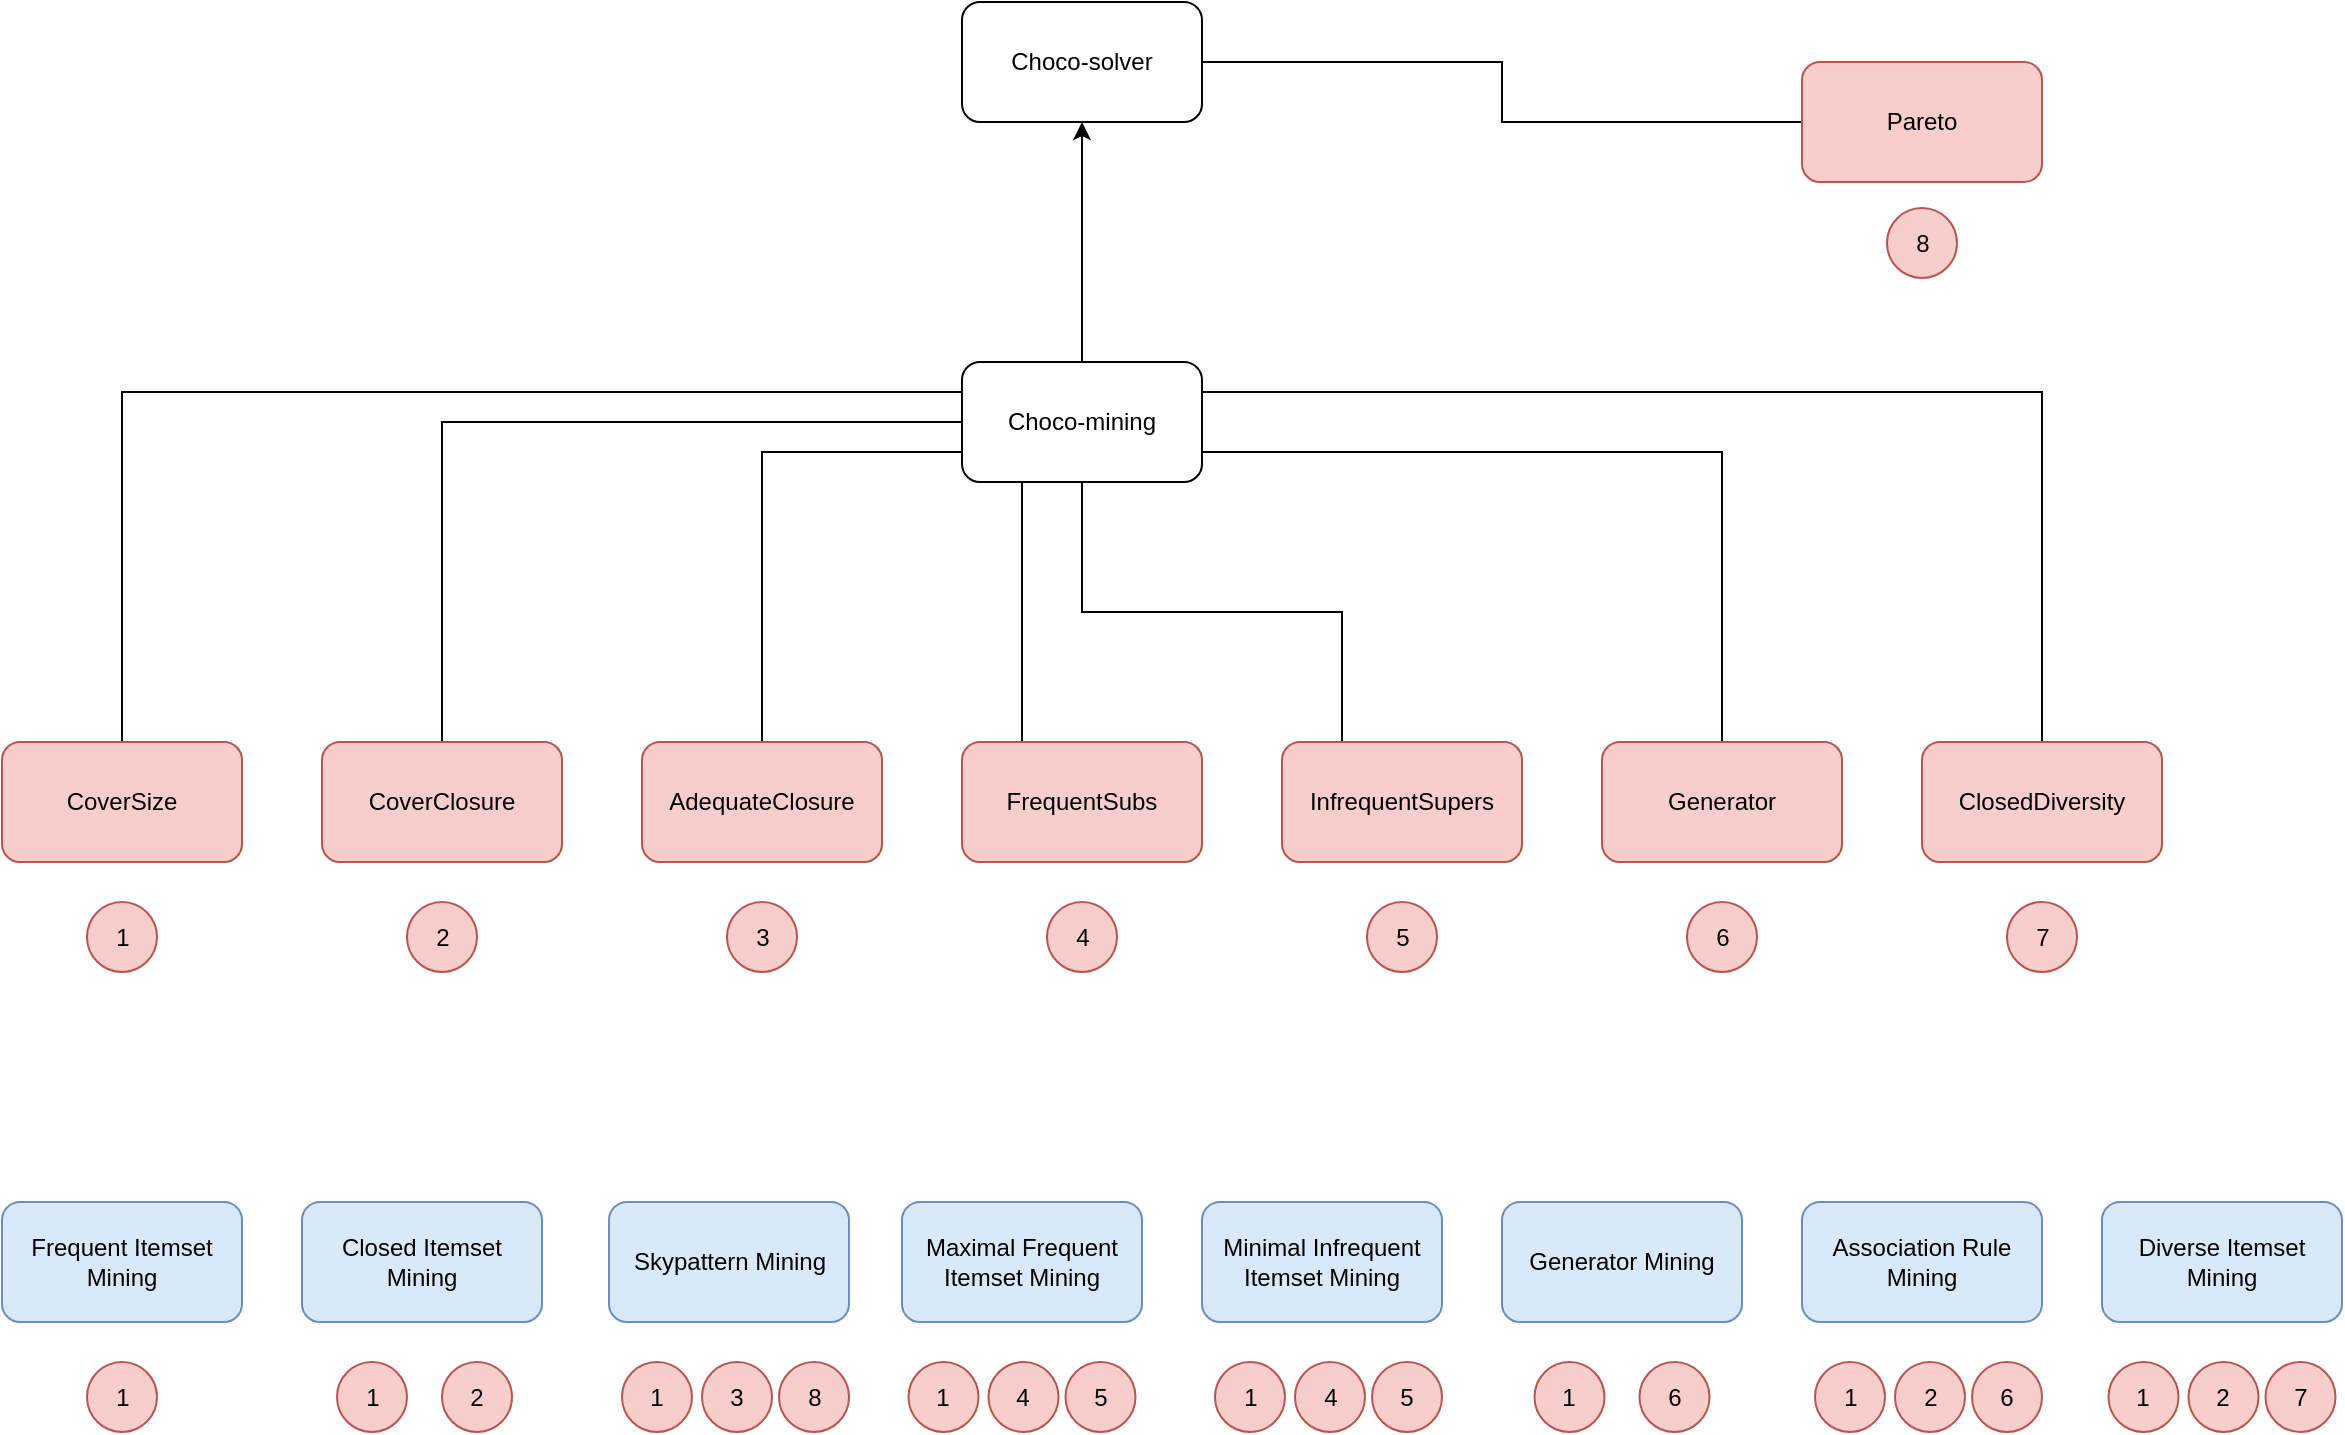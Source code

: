 <mxfile version="20.7.4" type="device"><diagram id="Kcd0zfnZEsyqvtSPTXTW" name="Page-1"><mxGraphModel dx="1367" dy="843" grid="1" gridSize="10" guides="1" tooltips="1" connect="1" arrows="1" fold="1" page="1" pageScale="1" pageWidth="827" pageHeight="1169" math="0" shadow="0"><root><mxCell id="0"/><mxCell id="1" parent="0"/><mxCell id="HfmhSI5913pE9ux95enK-1" value="Choco-solver" style="rounded=1;whiteSpace=wrap;html=1;" vertex="1" parent="1"><mxGeometry x="530" y="90" width="120" height="60" as="geometry"/></mxCell><mxCell id="HfmhSI5913pE9ux95enK-20" style="edgeStyle=orthogonalEdgeStyle;rounded=0;orthogonalLoop=1;jettySize=auto;html=1;exitX=0.5;exitY=0;exitDx=0;exitDy=0;entryX=0.5;entryY=1;entryDx=0;entryDy=0;" edge="1" parent="1" source="HfmhSI5913pE9ux95enK-2" target="HfmhSI5913pE9ux95enK-1"><mxGeometry relative="1" as="geometry"/></mxCell><mxCell id="HfmhSI5913pE9ux95enK-2" value="Choco-mining" style="rounded=1;whiteSpace=wrap;html=1;" vertex="1" parent="1"><mxGeometry x="530" y="270" width="120" height="60" as="geometry"/></mxCell><mxCell id="HfmhSI5913pE9ux95enK-21" style="edgeStyle=orthogonalEdgeStyle;rounded=0;orthogonalLoop=1;jettySize=auto;html=1;exitX=0.5;exitY=0;exitDx=0;exitDy=0;entryX=0;entryY=0.25;entryDx=0;entryDy=0;endArrow=none;endFill=0;" edge="1" parent="1" source="HfmhSI5913pE9ux95enK-3" target="HfmhSI5913pE9ux95enK-2"><mxGeometry relative="1" as="geometry"/></mxCell><mxCell id="HfmhSI5913pE9ux95enK-3" value="CoverSize" style="rounded=1;whiteSpace=wrap;html=1;fillColor=#f8cecc;strokeColor=#b85450;" vertex="1" parent="1"><mxGeometry x="50" y="460" width="120" height="60" as="geometry"/></mxCell><mxCell id="HfmhSI5913pE9ux95enK-22" style="edgeStyle=orthogonalEdgeStyle;rounded=0;orthogonalLoop=1;jettySize=auto;html=1;exitX=0.5;exitY=0;exitDx=0;exitDy=0;entryX=0;entryY=0.5;entryDx=0;entryDy=0;endArrow=none;endFill=0;" edge="1" parent="1" source="HfmhSI5913pE9ux95enK-4" target="HfmhSI5913pE9ux95enK-2"><mxGeometry relative="1" as="geometry"/></mxCell><mxCell id="HfmhSI5913pE9ux95enK-4" value="CoverClosure" style="rounded=1;whiteSpace=wrap;html=1;fillColor=#f8cecc;strokeColor=#b85450;" vertex="1" parent="1"><mxGeometry x="210" y="460" width="120" height="60" as="geometry"/></mxCell><mxCell id="HfmhSI5913pE9ux95enK-23" style="edgeStyle=orthogonalEdgeStyle;rounded=0;orthogonalLoop=1;jettySize=auto;html=1;exitX=0.5;exitY=0;exitDx=0;exitDy=0;entryX=0;entryY=0.75;entryDx=0;entryDy=0;endArrow=none;endFill=0;" edge="1" parent="1" source="HfmhSI5913pE9ux95enK-5" target="HfmhSI5913pE9ux95enK-2"><mxGeometry relative="1" as="geometry"/></mxCell><mxCell id="HfmhSI5913pE9ux95enK-5" value="AdequateClosure" style="rounded=1;whiteSpace=wrap;html=1;fillColor=#f8cecc;strokeColor=#b85450;" vertex="1" parent="1"><mxGeometry x="370" y="460" width="120" height="60" as="geometry"/></mxCell><mxCell id="HfmhSI5913pE9ux95enK-24" style="edgeStyle=orthogonalEdgeStyle;rounded=0;orthogonalLoop=1;jettySize=auto;html=1;exitX=0.25;exitY=0;exitDx=0;exitDy=0;entryX=0.25;entryY=1;entryDx=0;entryDy=0;endArrow=none;endFill=0;" edge="1" parent="1" source="HfmhSI5913pE9ux95enK-6" target="HfmhSI5913pE9ux95enK-2"><mxGeometry relative="1" as="geometry"/></mxCell><mxCell id="HfmhSI5913pE9ux95enK-6" value="FrequentSubs" style="rounded=1;whiteSpace=wrap;html=1;fillColor=#f8cecc;strokeColor=#b85450;" vertex="1" parent="1"><mxGeometry x="530" y="460" width="120" height="60" as="geometry"/></mxCell><mxCell id="HfmhSI5913pE9ux95enK-25" style="edgeStyle=orthogonalEdgeStyle;rounded=0;orthogonalLoop=1;jettySize=auto;html=1;exitX=0.25;exitY=0;exitDx=0;exitDy=0;entryX=0.5;entryY=1;entryDx=0;entryDy=0;endArrow=none;endFill=0;" edge="1" parent="1" source="HfmhSI5913pE9ux95enK-7" target="HfmhSI5913pE9ux95enK-2"><mxGeometry relative="1" as="geometry"/></mxCell><mxCell id="HfmhSI5913pE9ux95enK-7" value="InfrequentSupers" style="rounded=1;whiteSpace=wrap;html=1;fillColor=#f8cecc;strokeColor=#b85450;" vertex="1" parent="1"><mxGeometry x="690" y="460" width="120" height="60" as="geometry"/></mxCell><mxCell id="HfmhSI5913pE9ux95enK-26" style="edgeStyle=orthogonalEdgeStyle;rounded=0;orthogonalLoop=1;jettySize=auto;html=1;exitX=0.5;exitY=0;exitDx=0;exitDy=0;entryX=1;entryY=0.75;entryDx=0;entryDy=0;endArrow=none;endFill=0;" edge="1" parent="1" source="HfmhSI5913pE9ux95enK-8" target="HfmhSI5913pE9ux95enK-2"><mxGeometry relative="1" as="geometry"/></mxCell><mxCell id="HfmhSI5913pE9ux95enK-8" value="Generator" style="rounded=1;whiteSpace=wrap;html=1;fillColor=#f8cecc;strokeColor=#b85450;" vertex="1" parent="1"><mxGeometry x="850" y="460" width="120" height="60" as="geometry"/></mxCell><mxCell id="HfmhSI5913pE9ux95enK-27" style="edgeStyle=orthogonalEdgeStyle;rounded=0;orthogonalLoop=1;jettySize=auto;html=1;exitX=0.5;exitY=0;exitDx=0;exitDy=0;entryX=1;entryY=0.25;entryDx=0;entryDy=0;endArrow=none;endFill=0;" edge="1" parent="1" source="HfmhSI5913pE9ux95enK-9" target="HfmhSI5913pE9ux95enK-2"><mxGeometry relative="1" as="geometry"/></mxCell><mxCell id="HfmhSI5913pE9ux95enK-9" value="ClosedDiversity" style="rounded=1;whiteSpace=wrap;html=1;fillColor=#f8cecc;strokeColor=#b85450;" vertex="1" parent="1"><mxGeometry x="1010" y="460" width="120" height="60" as="geometry"/></mxCell><mxCell id="HfmhSI5913pE9ux95enK-10" value="Frequent Itemset Mining" style="rounded=1;whiteSpace=wrap;html=1;fillColor=#dae8fc;strokeColor=#6c8ebf;" vertex="1" parent="1"><mxGeometry x="50" y="690" width="120" height="60" as="geometry"/></mxCell><mxCell id="HfmhSI5913pE9ux95enK-11" value="Closed Itemset Mining" style="rounded=1;whiteSpace=wrap;html=1;fillColor=#dae8fc;strokeColor=#6c8ebf;" vertex="1" parent="1"><mxGeometry x="200" y="690" width="120" height="60" as="geometry"/></mxCell><mxCell id="HfmhSI5913pE9ux95enK-12" value="Skypattern Mining" style="rounded=1;whiteSpace=wrap;html=1;fillColor=#dae8fc;strokeColor=#6c8ebf;" vertex="1" parent="1"><mxGeometry x="353.5" y="690" width="120" height="60" as="geometry"/></mxCell><mxCell id="HfmhSI5913pE9ux95enK-13" value="Maximal Frequent Itemset Mining" style="rounded=1;whiteSpace=wrap;html=1;fillColor=#dae8fc;strokeColor=#6c8ebf;" vertex="1" parent="1"><mxGeometry x="500" y="690" width="120" height="60" as="geometry"/></mxCell><mxCell id="HfmhSI5913pE9ux95enK-14" value="Minimal Infrequent Itemset Mining" style="rounded=1;whiteSpace=wrap;html=1;fillColor=#dae8fc;strokeColor=#6c8ebf;" vertex="1" parent="1"><mxGeometry x="650" y="690" width="120" height="60" as="geometry"/></mxCell><mxCell id="HfmhSI5913pE9ux95enK-15" value="Generator Mining" style="rounded=1;whiteSpace=wrap;html=1;fillColor=#dae8fc;strokeColor=#6c8ebf;" vertex="1" parent="1"><mxGeometry x="800" y="690" width="120" height="60" as="geometry"/></mxCell><mxCell id="HfmhSI5913pE9ux95enK-16" value="Association Rule Mining" style="rounded=1;whiteSpace=wrap;html=1;fillColor=#dae8fc;strokeColor=#6c8ebf;" vertex="1" parent="1"><mxGeometry x="950" y="690" width="120" height="60" as="geometry"/></mxCell><mxCell id="HfmhSI5913pE9ux95enK-17" value="Diverse Itemset Mining" style="rounded=1;whiteSpace=wrap;html=1;fillColor=#dae8fc;strokeColor=#6c8ebf;" vertex="1" parent="1"><mxGeometry x="1100" y="690" width="120" height="60" as="geometry"/></mxCell><mxCell id="HfmhSI5913pE9ux95enK-74" value="1" style="ellipse;whiteSpace=wrap;html=1;aspect=fixed;fillColor=#f8cecc;strokeColor=#b85450;" vertex="1" parent="1"><mxGeometry x="92.5" y="540" width="35" height="35" as="geometry"/></mxCell><mxCell id="HfmhSI5913pE9ux95enK-75" value="2" style="ellipse;whiteSpace=wrap;html=1;aspect=fixed;fillColor=#f8cecc;strokeColor=#b85450;" vertex="1" parent="1"><mxGeometry x="252.5" y="540" width="35" height="35" as="geometry"/></mxCell><mxCell id="HfmhSI5913pE9ux95enK-76" value="3" style="ellipse;whiteSpace=wrap;html=1;aspect=fixed;fillColor=#f8cecc;strokeColor=#b85450;" vertex="1" parent="1"><mxGeometry x="412.5" y="540" width="35" height="35" as="geometry"/></mxCell><mxCell id="HfmhSI5913pE9ux95enK-77" value="4" style="ellipse;whiteSpace=wrap;html=1;aspect=fixed;fillColor=#f8cecc;strokeColor=#b85450;" vertex="1" parent="1"><mxGeometry x="572.5" y="540" width="35" height="35" as="geometry"/></mxCell><mxCell id="HfmhSI5913pE9ux95enK-78" value="5" style="ellipse;whiteSpace=wrap;html=1;aspect=fixed;fillColor=#f8cecc;strokeColor=#b85450;" vertex="1" parent="1"><mxGeometry x="732.5" y="540" width="35" height="35" as="geometry"/></mxCell><mxCell id="HfmhSI5913pE9ux95enK-79" value="6" style="ellipse;whiteSpace=wrap;html=1;aspect=fixed;fillColor=#f8cecc;strokeColor=#b85450;" vertex="1" parent="1"><mxGeometry x="892.5" y="540" width="35" height="35" as="geometry"/></mxCell><mxCell id="HfmhSI5913pE9ux95enK-80" value="7" style="ellipse;whiteSpace=wrap;html=1;aspect=fixed;fillColor=#f8cecc;strokeColor=#b85450;" vertex="1" parent="1"><mxGeometry x="1052.5" y="540" width="35" height="35" as="geometry"/></mxCell><mxCell id="HfmhSI5913pE9ux95enK-81" value="1" style="ellipse;whiteSpace=wrap;html=1;aspect=fixed;fillColor=#f8cecc;strokeColor=#b85450;" vertex="1" parent="1"><mxGeometry x="92.5" y="770" width="35" height="35" as="geometry"/></mxCell><mxCell id="HfmhSI5913pE9ux95enK-82" value="1" style="ellipse;whiteSpace=wrap;html=1;aspect=fixed;fillColor=#f8cecc;strokeColor=#b85450;" vertex="1" parent="1"><mxGeometry x="217.5" y="770" width="35" height="35" as="geometry"/></mxCell><mxCell id="HfmhSI5913pE9ux95enK-83" value="2" style="ellipse;whiteSpace=wrap;html=1;aspect=fixed;fillColor=#f8cecc;strokeColor=#b85450;" vertex="1" parent="1"><mxGeometry x="270" y="770" width="35" height="35" as="geometry"/></mxCell><mxCell id="HfmhSI5913pE9ux95enK-84" value="1" style="ellipse;whiteSpace=wrap;html=1;aspect=fixed;fillColor=#f8cecc;strokeColor=#b85450;" vertex="1" parent="1"><mxGeometry x="360" y="770" width="35" height="35" as="geometry"/></mxCell><mxCell id="HfmhSI5913pE9ux95enK-85" value="3" style="ellipse;whiteSpace=wrap;html=1;aspect=fixed;fillColor=#f8cecc;strokeColor=#b85450;" vertex="1" parent="1"><mxGeometry x="400" y="770" width="35" height="35" as="geometry"/></mxCell><mxCell id="HfmhSI5913pE9ux95enK-86" value="8" style="ellipse;whiteSpace=wrap;html=1;aspect=fixed;fillColor=#f8cecc;strokeColor=#b85450;" vertex="1" parent="1"><mxGeometry x="438.5" y="770" width="35" height="35" as="geometry"/></mxCell><mxCell id="HfmhSI5913pE9ux95enK-89" style="edgeStyle=orthogonalEdgeStyle;rounded=0;orthogonalLoop=1;jettySize=auto;html=1;exitX=0;exitY=0.5;exitDx=0;exitDy=0;entryX=1;entryY=0.5;entryDx=0;entryDy=0;endArrow=none;endFill=0;" edge="1" parent="1" source="HfmhSI5913pE9ux95enK-87" target="HfmhSI5913pE9ux95enK-1"><mxGeometry relative="1" as="geometry"/></mxCell><mxCell id="HfmhSI5913pE9ux95enK-87" value="Pareto" style="rounded=1;whiteSpace=wrap;html=1;fillColor=#f8cecc;strokeColor=#b85450;" vertex="1" parent="1"><mxGeometry x="950" y="120" width="120" height="60" as="geometry"/></mxCell><mxCell id="HfmhSI5913pE9ux95enK-88" value="8" style="ellipse;whiteSpace=wrap;html=1;aspect=fixed;fillColor=#f8cecc;strokeColor=#b85450;" vertex="1" parent="1"><mxGeometry x="992.5" y="193" width="35" height="35" as="geometry"/></mxCell><mxCell id="HfmhSI5913pE9ux95enK-92" value="1" style="ellipse;whiteSpace=wrap;html=1;aspect=fixed;fillColor=#f8cecc;strokeColor=#b85450;" vertex="1" parent="1"><mxGeometry x="503.25" y="770" width="35" height="35" as="geometry"/></mxCell><mxCell id="HfmhSI5913pE9ux95enK-93" value="4" style="ellipse;whiteSpace=wrap;html=1;aspect=fixed;fillColor=#f8cecc;strokeColor=#b85450;" vertex="1" parent="1"><mxGeometry x="543.25" y="770" width="35" height="35" as="geometry"/></mxCell><mxCell id="HfmhSI5913pE9ux95enK-94" value="5" style="ellipse;whiteSpace=wrap;html=1;aspect=fixed;fillColor=#f8cecc;strokeColor=#b85450;" vertex="1" parent="1"><mxGeometry x="581.75" y="770" width="35" height="35" as="geometry"/></mxCell><mxCell id="HfmhSI5913pE9ux95enK-95" value="1" style="ellipse;whiteSpace=wrap;html=1;aspect=fixed;fillColor=#f8cecc;strokeColor=#b85450;" vertex="1" parent="1"><mxGeometry x="656.5" y="770" width="35" height="35" as="geometry"/></mxCell><mxCell id="HfmhSI5913pE9ux95enK-96" value="4" style="ellipse;whiteSpace=wrap;html=1;aspect=fixed;fillColor=#f8cecc;strokeColor=#b85450;" vertex="1" parent="1"><mxGeometry x="696.5" y="770" width="35" height="35" as="geometry"/></mxCell><mxCell id="HfmhSI5913pE9ux95enK-97" value="5" style="ellipse;whiteSpace=wrap;html=1;aspect=fixed;fillColor=#f8cecc;strokeColor=#b85450;" vertex="1" parent="1"><mxGeometry x="735" y="770" width="35" height="35" as="geometry"/></mxCell><mxCell id="HfmhSI5913pE9ux95enK-98" value="1" style="ellipse;whiteSpace=wrap;html=1;aspect=fixed;fillColor=#f8cecc;strokeColor=#b85450;" vertex="1" parent="1"><mxGeometry x="816.25" y="770" width="35" height="35" as="geometry"/></mxCell><mxCell id="HfmhSI5913pE9ux95enK-99" value="6" style="ellipse;whiteSpace=wrap;html=1;aspect=fixed;fillColor=#f8cecc;strokeColor=#b85450;" vertex="1" parent="1"><mxGeometry x="868.75" y="770" width="35" height="35" as="geometry"/></mxCell><mxCell id="HfmhSI5913pE9ux95enK-100" value="1" style="ellipse;whiteSpace=wrap;html=1;aspect=fixed;fillColor=#f8cecc;strokeColor=#b85450;" vertex="1" parent="1"><mxGeometry x="956.5" y="770" width="35" height="35" as="geometry"/></mxCell><mxCell id="HfmhSI5913pE9ux95enK-101" value="2" style="ellipse;whiteSpace=wrap;html=1;aspect=fixed;fillColor=#f8cecc;strokeColor=#b85450;" vertex="1" parent="1"><mxGeometry x="996.5" y="770" width="35" height="35" as="geometry"/></mxCell><mxCell id="HfmhSI5913pE9ux95enK-102" value="6" style="ellipse;whiteSpace=wrap;html=1;aspect=fixed;fillColor=#f8cecc;strokeColor=#b85450;" vertex="1" parent="1"><mxGeometry x="1035" y="770" width="35" height="35" as="geometry"/></mxCell><mxCell id="HfmhSI5913pE9ux95enK-103" value="1" style="ellipse;whiteSpace=wrap;html=1;aspect=fixed;fillColor=#f8cecc;strokeColor=#b85450;" vertex="1" parent="1"><mxGeometry x="1103.25" y="770" width="35" height="35" as="geometry"/></mxCell><mxCell id="HfmhSI5913pE9ux95enK-104" value="2" style="ellipse;whiteSpace=wrap;html=1;aspect=fixed;fillColor=#f8cecc;strokeColor=#b85450;" vertex="1" parent="1"><mxGeometry x="1143.25" y="770" width="35" height="35" as="geometry"/></mxCell><mxCell id="HfmhSI5913pE9ux95enK-105" value="7" style="ellipse;whiteSpace=wrap;html=1;aspect=fixed;fillColor=#f8cecc;strokeColor=#b85450;" vertex="1" parent="1"><mxGeometry x="1181.75" y="770" width="35" height="35" as="geometry"/></mxCell></root></mxGraphModel></diagram></mxfile>